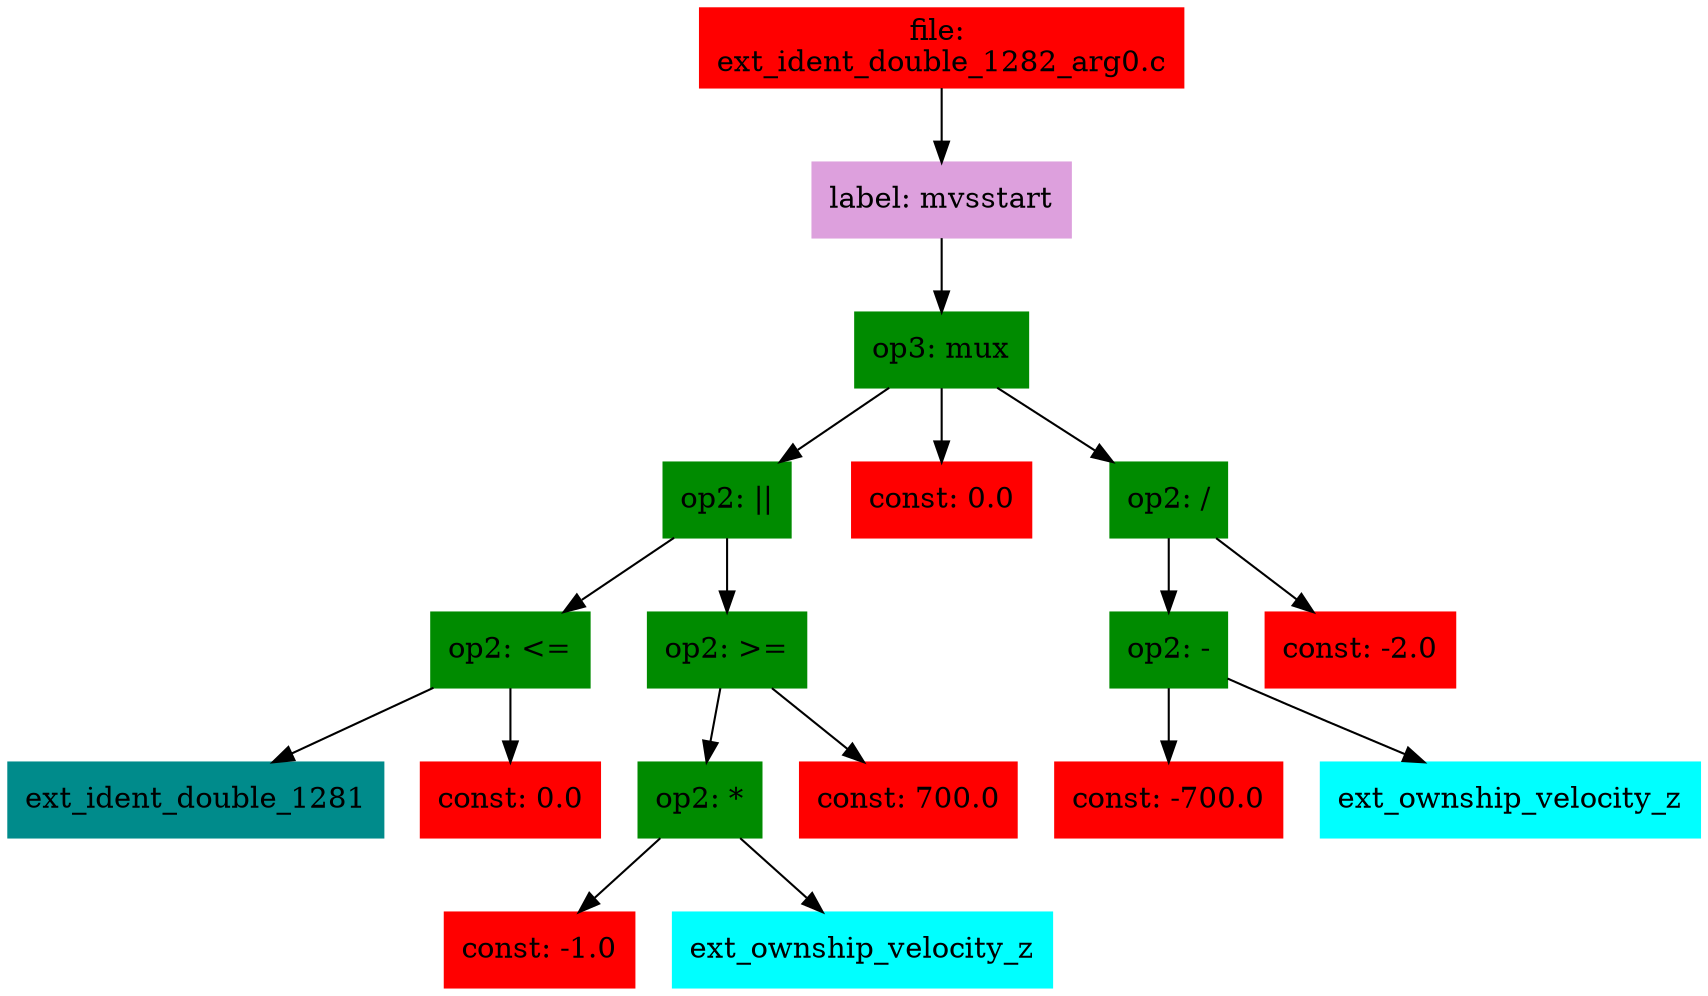digraph G {
node [shape=box]

0 [label="file: 
ext_ident_double_1282_arg0.c",color=red, style=filled]
1 [label="label: mvsstart",color=plum, style=filled]
0 -> 1
2 [label="op3: mux",color=green4, style=filled]
1 -> 2
3 [label="op2: ||",color=green4, style=filled]
2 -> 3
4 [label="op2: <=",color=green4, style=filled]
3 -> 4
5 [label="ext_ident_double_1281",color=cyan4, style=filled]
4 -> 5
649 [label="const: 0.0",color=red1, style=filled]
4 -> 649
650 [label="op2: >=",color=green4, style=filled]
3 -> 650
651 [label="op2: *",color=green4, style=filled]
650 -> 651
652 [label="const: -1.0",color=red1, style=filled]
651 -> 652
653 [label="ext_ownship_velocity_z",color=cyan1, style=filled]
651 -> 653
654 [label="const: 700.0",color=red1, style=filled]
650 -> 654
655 [label="const: 0.0",color=red1, style=filled]
2 -> 655
656 [label="op2: /",color=green4, style=filled]
2 -> 656
657 [label="op2: -",color=green4, style=filled]
656 -> 657
658 [label="const: -700.0",color=red1, style=filled]
657 -> 658
659 [label="ext_ownship_velocity_z",color=cyan1, style=filled]
657 -> 659
660 [label="const: -2.0",color=red1, style=filled]
656 -> 660


}

